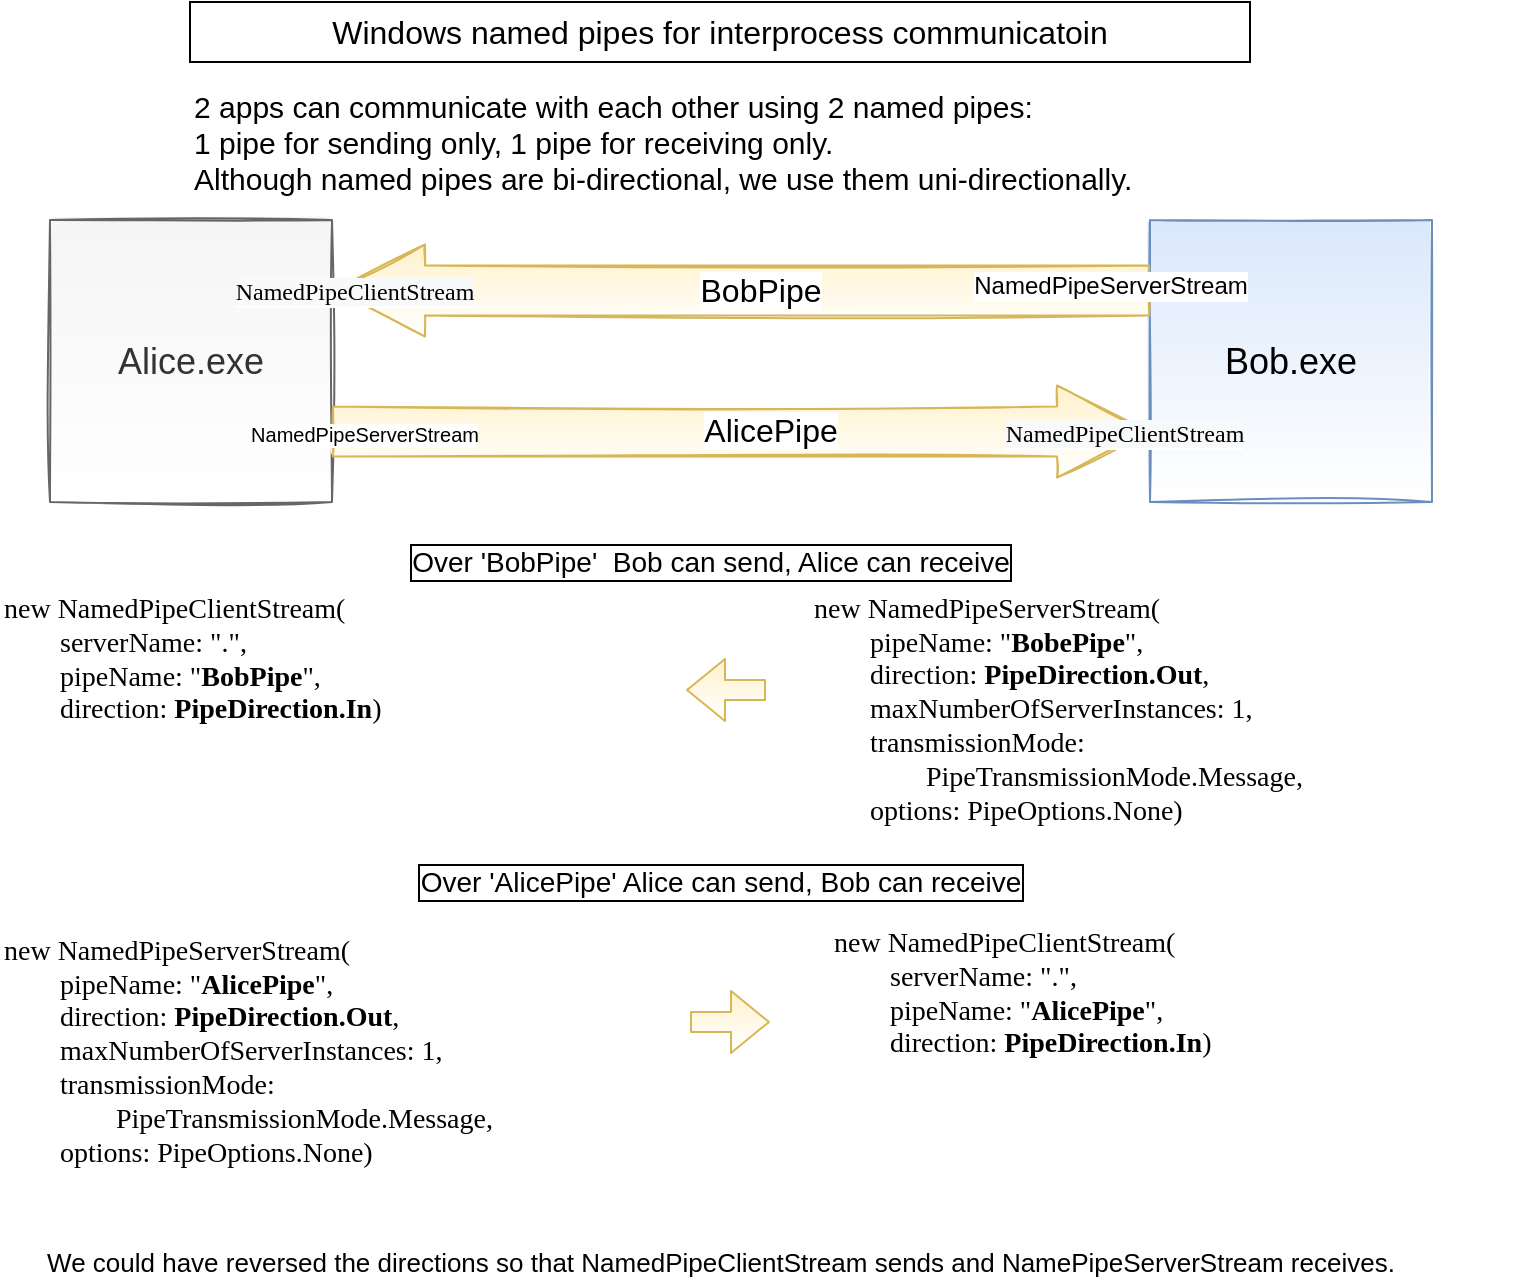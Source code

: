 <mxfile version="17.4.2" type="device"><diagram id="eFWmalR6mQY8swUVS1Lr" name="Page-1"><mxGraphModel dx="981" dy="679" grid="1" gridSize="10" guides="1" tooltips="1" connect="1" arrows="1" fold="1" page="1" pageScale="1" pageWidth="800" pageHeight="700" background="none" math="0" shadow="0"><root><mxCell id="0"/><mxCell id="1" parent="0"/><mxCell id="bO1E8oIr9eQUrS9AHhgo-1" value="Alice.exe" style="whiteSpace=wrap;html=1;aspect=fixed;fillColor=#f5f5f5;fontColor=#333333;strokeColor=#666666;gradientColor=#ffffff;fontSize=18;sketch=1;" parent="1" vertex="1"><mxGeometry x="40" y="149" width="141" height="141" as="geometry"/></mxCell><mxCell id="bO1E8oIr9eQUrS9AHhgo-2" value="Bob.exe" style="whiteSpace=wrap;html=1;aspect=fixed;fillColor=#dae8fc;strokeColor=#6c8ebf;gradientColor=#ffffff;shadow=0;fontSize=18;glass=0;rounded=0;sketch=1;" parent="1" vertex="1"><mxGeometry x="590" y="149" width="141" height="141" as="geometry"/></mxCell><mxCell id="bO1E8oIr9eQUrS9AHhgo-3" value="" style="shape=flexArrow;endArrow=classic;html=1;rounded=1;strokeColor=#d6b656;shadow=0;fillColor=#fff2cc;gradientColor=#ffffff;exitX=1;exitY=0.75;exitDx=0;exitDy=0;sketch=1;entryX=0;entryY=0.75;entryDx=0;entryDy=0;width=25;startSize=6;endSize=15;" parent="1" source="bO1E8oIr9eQUrS9AHhgo-1" target="bO1E8oIr9eQUrS9AHhgo-2" edge="1"><mxGeometry width="50" height="50" relative="1" as="geometry"><mxPoint x="221" y="224" as="sourcePoint"/><mxPoint x="510" y="250" as="targetPoint"/></mxGeometry></mxCell><mxCell id="gzR4LoOzjVaftUYCLbhh-2" value="AlicePipe" style="edgeLabel;html=1;align=center;verticalAlign=middle;resizable=0;points=[];fontSize=16;rotation=0;labelBackgroundColor=default;labelBorderColor=none;" parent="bO1E8oIr9eQUrS9AHhgo-3" vertex="1" connectable="0"><mxGeometry x="0.61" y="1" relative="1" as="geometry"><mxPoint x="-110" as="offset"/></mxGeometry></mxCell><mxCell id="R_iVFvgmqyabbcZqcp4K-2" value="NamedPipeServerStream" style="edgeLabel;html=1;align=center;verticalAlign=middle;resizable=0;points=[];fontSize=10;" vertex="1" connectable="0" parent="bO1E8oIr9eQUrS9AHhgo-3"><mxGeometry x="-0.925" y="-1" relative="1" as="geometry"><mxPoint as="offset"/></mxGeometry></mxCell><mxCell id="R_iVFvgmqyabbcZqcp4K-4" value="&lt;span style=&quot;font-family: consolas; font-size: 12px; text-align: left; background-color: rgb(248, 249, 250);&quot;&gt;NamedPipeClientStream&lt;/span&gt;" style="edgeLabel;html=1;align=center;verticalAlign=middle;resizable=0;points=[];fontSize=12;" vertex="1" connectable="0" parent="bO1E8oIr9eQUrS9AHhgo-3"><mxGeometry x="0.936" y="-1" relative="1" as="geometry"><mxPoint as="offset"/></mxGeometry></mxCell><mxCell id="bO1E8oIr9eQUrS9AHhgo-4" value="" style="shape=flexArrow;endArrow=classic;html=1;rounded=1;strokeColor=#d6b656;shadow=0;fillColor=#fff2cc;exitX=0;exitY=0.25;exitDx=0;exitDy=0;entryX=1;entryY=0.25;entryDx=0;entryDy=0;endSize=15;startSize=6;gradientColor=#ffffff;sketch=1;strokeWidth=1;width=25;" parent="1" source="bO1E8oIr9eQUrS9AHhgo-2" target="bO1E8oIr9eQUrS9AHhgo-1" edge="1"><mxGeometry width="50" height="50" relative="1" as="geometry"><mxPoint x="361" y="179" as="sourcePoint"/><mxPoint x="231" y="234" as="targetPoint"/></mxGeometry></mxCell><mxCell id="gzR4LoOzjVaftUYCLbhh-1" value="BobPipe" style="edgeLabel;align=center;verticalAlign=middle;resizable=0;points=[];fontSize=16;html=1;horizontal=1;rotation=0;labelBackgroundColor=default;" parent="bO1E8oIr9eQUrS9AHhgo-4" vertex="1" connectable="0"><mxGeometry x="-0.251" y="-2" relative="1" as="geometry"><mxPoint x="-42" y="1" as="offset"/></mxGeometry></mxCell><mxCell id="R_iVFvgmqyabbcZqcp4K-1" value="NamedPipeServerStream" style="edgeLabel;html=1;align=center;verticalAlign=middle;resizable=0;points=[];labelBorderColor=none;labelBackgroundColor=default;fontSize=12;" vertex="1" connectable="0" parent="bO1E8oIr9eQUrS9AHhgo-4"><mxGeometry x="-0.935" y="2" relative="1" as="geometry"><mxPoint x="-7" y="-5" as="offset"/></mxGeometry></mxCell><mxCell id="R_iVFvgmqyabbcZqcp4K-3" value="&lt;span style=&quot;font-family: consolas; font-size: 12px; text-align: left; background-color: rgb(248, 249, 250);&quot;&gt;NamedPipeClientStream&lt;/span&gt;" style="edgeLabel;html=1;align=center;verticalAlign=middle;resizable=0;points=[];fontSize=12;" vertex="1" connectable="0" parent="bO1E8oIr9eQUrS9AHhgo-4"><mxGeometry x="0.948" relative="1" as="geometry"><mxPoint as="offset"/></mxGeometry></mxCell><mxCell id="bO1E8oIr9eQUrS9AHhgo-16" value="&lt;div style=&quot;font-size: 14px&quot;&gt;new NamedPipeClientStream(&lt;/div&gt;&lt;div style=&quot;font-size: 14px&quot;&gt;&lt;span style=&quot;white-space: pre ; font-size: 14px&quot;&gt;&#9;&lt;/span&gt;serverName: &quot;.&quot;,&lt;/div&gt;&lt;div style=&quot;font-size: 14px&quot;&gt;&amp;nbsp; &amp;nbsp; &amp;nbsp; &amp;nbsp; pipeName: &quot;&lt;b style=&quot;font-size: 14px&quot;&gt;BobPipe&lt;/b&gt;&quot;,&lt;/div&gt;&lt;div style=&quot;font-size: 14px&quot;&gt;&amp;nbsp; &amp;nbsp; &amp;nbsp; &amp;nbsp; direction: &lt;b style=&quot;font-size: 14px&quot;&gt;PipeDirection.In&lt;/b&gt;)&lt;/div&gt;" style="text;html=1;align=left;verticalAlign=middle;resizable=0;points=[];autosize=1;strokeColor=none;fillColor=none;fontFamily=Consolas;fontSize=14;" parent="1" vertex="1"><mxGeometry x="15" y="334" width="290" height="70" as="geometry"/></mxCell><mxCell id="bO1E8oIr9eQUrS9AHhgo-19" value="new NamedPipeServerStream(&lt;br style=&quot;font-size: 14px&quot;&gt;&amp;nbsp; &amp;nbsp; &lt;span style=&quot;white-space: pre ; font-size: 14px&quot;&gt;&#9;&lt;/span&gt;pipeName: &quot;&lt;b style=&quot;font-size: 14px&quot;&gt;BobePipe&lt;/b&gt;&quot;,&lt;br style=&quot;font-size: 14px&quot;&gt;&lt;span style=&quot;white-space: pre ; font-size: 14px&quot;&gt;&#9;&lt;/span&gt;direction: &lt;b style=&quot;font-size: 14px&quot;&gt;PipeDirection.Out&lt;/b&gt;,&lt;br style=&quot;font-size: 14px&quot;&gt;&amp;nbsp; &amp;nbsp; &amp;nbsp; &amp;nbsp; maxNumberOfServerInstances: 1,&lt;br style=&quot;font-size: 14px&quot;&gt;&amp;nbsp; &amp;nbsp; &amp;nbsp; &amp;nbsp; transmissionMode: &lt;br style=&quot;font-size: 14px&quot;&gt;&lt;span style=&quot;white-space: pre ; font-size: 14px&quot;&gt;&#9;&lt;/span&gt;&lt;span style=&quot;white-space: pre ; font-size: 14px&quot;&gt;&#9;&lt;/span&gt;PipeTransmissionMode.Message,&lt;br style=&quot;font-size: 14px&quot;&gt;&amp;nbsp; &amp;nbsp; &amp;nbsp; &amp;nbsp; options: PipeOptions.None)" style="text;html=1;align=left;verticalAlign=middle;resizable=0;points=[];autosize=1;strokeColor=none;fillColor=none;fontFamily=Consolas;fontSize=14;" parent="1" vertex="1"><mxGeometry x="420" y="334" width="360" height="120" as="geometry"/></mxCell><mxCell id="bO1E8oIr9eQUrS9AHhgo-24" value="" style="shape=flexArrow;endArrow=classic;html=1;rounded=1;strokeColor=#d6b656;shadow=0;fillColor=#fff2cc;exitX=1;exitY=0.25;exitDx=0;exitDy=0;endSize=6;startSize=6;gradientColor=#ffffff;" parent="1" edge="1"><mxGeometry width="50" height="50" relative="1" as="geometry"><mxPoint x="398" y="384" as="sourcePoint"/><mxPoint x="358" y="384" as="targetPoint"/></mxGeometry></mxCell><mxCell id="bO1E8oIr9eQUrS9AHhgo-26" value="&lt;div style=&quot;font-size: 14px&quot;&gt;new NamedPipeClientStream(&lt;/div&gt;&lt;div style=&quot;font-size: 14px&quot;&gt;&lt;span style=&quot;white-space: pre ; font-size: 14px&quot;&gt;&#9;&lt;/span&gt;serverName: &quot;.&quot;,&lt;/div&gt;&lt;div style=&quot;font-size: 14px&quot;&gt;&amp;nbsp; &amp;nbsp; &amp;nbsp; &amp;nbsp; pipeName: &quot;&lt;b style=&quot;font-size: 14px&quot;&gt;AlicePipe&lt;/b&gt;&quot;,&lt;/div&gt;&lt;div style=&quot;font-size: 14px&quot;&gt;&amp;nbsp; &amp;nbsp; &amp;nbsp; &amp;nbsp; direction: &lt;b style=&quot;font-size: 14px&quot;&gt;PipeDirection.In&lt;/b&gt;)&lt;/div&gt;" style="text;html=1;align=left;verticalAlign=middle;resizable=0;points=[];autosize=1;strokeColor=none;fillColor=none;fontFamily=Consolas;fontSize=14;" parent="1" vertex="1"><mxGeometry x="430" y="501" width="290" height="70" as="geometry"/></mxCell><mxCell id="bO1E8oIr9eQUrS9AHhgo-27" value="" style="shape=flexArrow;endArrow=classic;html=1;rounded=1;strokeColor=#d6b656;shadow=0;fillColor=#fff2cc;exitX=1;exitY=0.25;exitDx=0;exitDy=0;endSize=6;startSize=6;gradientColor=#ffffff;" parent="1" edge="1"><mxGeometry width="50" height="50" relative="1" as="geometry"><mxPoint x="360" y="550.0" as="sourcePoint"/><mxPoint x="400" y="550.0" as="targetPoint"/></mxGeometry></mxCell><mxCell id="bO1E8oIr9eQUrS9AHhgo-30" value="new NamedPipeServerStream(&lt;br style=&quot;font-size: 14px&quot;&gt;&amp;nbsp; &amp;nbsp; &lt;span style=&quot;white-space: pre ; font-size: 14px&quot;&gt;&#9;&lt;/span&gt;pipeName: &quot;&lt;b style=&quot;font-size: 14px&quot;&gt;AlicePipe&lt;/b&gt;&quot;,&lt;br style=&quot;font-size: 14px&quot;&gt;&lt;span style=&quot;white-space: pre ; font-size: 14px&quot;&gt;&#9;&lt;/span&gt;direction: &lt;b style=&quot;font-size: 14px&quot;&gt;PipeDirection.Out&lt;/b&gt;,&lt;br style=&quot;font-size: 14px&quot;&gt;&amp;nbsp; &amp;nbsp; &amp;nbsp; &amp;nbsp; maxNumberOfServerInstances: 1,&lt;br style=&quot;font-size: 14px&quot;&gt;&amp;nbsp; &amp;nbsp; &amp;nbsp; &amp;nbsp; transmissionMode: &lt;br style=&quot;font-size: 14px&quot;&gt;&lt;span style=&quot;white-space: pre ; font-size: 14px&quot;&gt;&#9;&lt;/span&gt;&lt;span style=&quot;white-space: pre ; font-size: 14px&quot;&gt;&#9;&lt;/span&gt;PipeTransmissionMode.Message,&lt;br style=&quot;font-size: 14px&quot;&gt;&amp;nbsp; &amp;nbsp; &amp;nbsp; &amp;nbsp; options: PipeOptions.None)" style="text;html=1;align=left;verticalAlign=middle;resizable=0;points=[];autosize=1;strokeColor=none;fillColor=none;fontFamily=Consolas;fontSize=14;" parent="1" vertex="1"><mxGeometry x="15" y="505" width="360" height="120" as="geometry"/></mxCell><mxCell id="bO1E8oIr9eQUrS9AHhgo-31" value="2 apps can communicate with each other using 2 named pipes: &lt;br style=&quot;font-size: 15px;&quot;&gt;1 pipe for sending only, 1 pipe for receiving only.&lt;br style=&quot;font-size: 15px;&quot;&gt;Although named pipes are bi-directional, we use them uni-directionally." style="text;html=1;align=left;verticalAlign=middle;resizable=0;points=[];autosize=1;strokeColor=none;fillColor=none;fontSize=15;" parent="1" vertex="1"><mxGeometry x="110" y="80" width="480" height="60" as="geometry"/></mxCell><mxCell id="bO1E8oIr9eQUrS9AHhgo-32" value="Over 'AlicePipe' Alice can send, Bob can receive" style="text;html=1;align=center;verticalAlign=middle;resizable=0;points=[];autosize=1;strokeColor=none;fillColor=none;fontSize=14;labelBorderColor=default;" parent="1" vertex="1"><mxGeometry x="215" y="470" width="320" height="20" as="geometry"/></mxCell><mxCell id="bO1E8oIr9eQUrS9AHhgo-33" value="Over 'BobPipe'&amp;nbsp; Bob can send, Alice can receive" style="text;html=1;align=center;verticalAlign=middle;resizable=0;points=[];autosize=1;strokeColor=none;fillColor=none;fontSize=14;labelBackgroundColor=none;labelBorderColor=default;" parent="1" vertex="1"><mxGeometry x="215" y="310" width="310" height="20" as="geometry"/></mxCell><mxCell id="bO1E8oIr9eQUrS9AHhgo-39" value="&lt;span style=&quot;font-size: 16px&quot;&gt;Windows named pipes&amp;nbsp;&lt;/span&gt;&lt;span style=&quot;font-size: 16px&quot;&gt;for&amp;nbsp;&lt;/span&gt;&lt;span style=&quot;font-size: 16px&quot;&gt;interprocess communicatoin&lt;/span&gt;" style="rounded=0;whiteSpace=wrap;html=1;fontSize=16;" parent="1" vertex="1"><mxGeometry x="110" y="40" width="530" height="30" as="geometry"/></mxCell><mxCell id="gzR4LoOzjVaftUYCLbhh-3" value="We could have reversed the directions so that NamedPipeClientStream sends and NamePipeServerStream receives." style="text;html=1;align=center;verticalAlign=middle;resizable=0;points=[];autosize=1;strokeColor=none;fillColor=none;fontSize=13;" parent="1" vertex="1"><mxGeometry x="30" y="660" width="690" height="20" as="geometry"/></mxCell></root></mxGraphModel></diagram></mxfile>